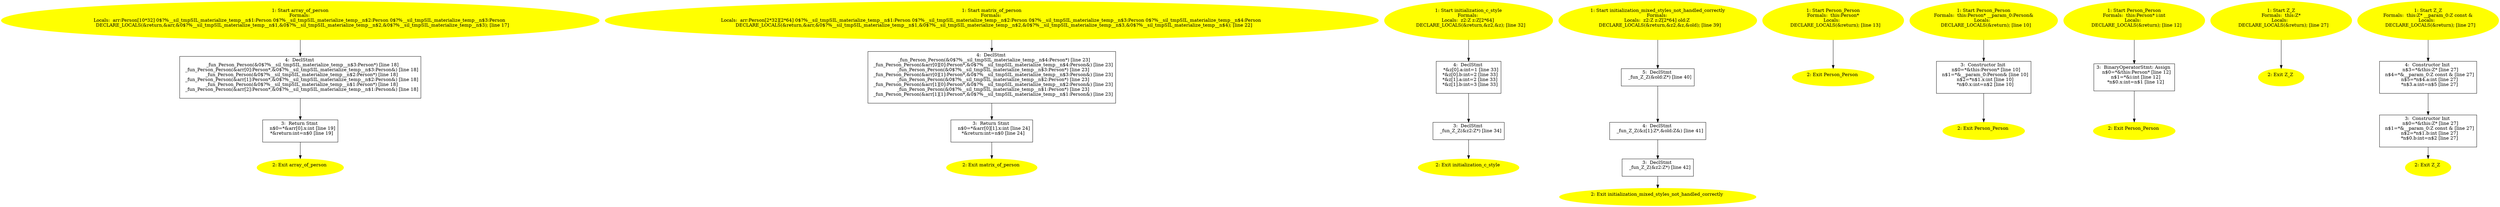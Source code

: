 /* @generated */
digraph iCFG {
"array_of_person#_Z15array_of_personv.7c553fa3272204bd300dabdf4e138df7_1" [label="1: Start array_of_person\nFormals: \nLocals:  arr:Person[10*32] 0$?%__sil_tmpSIL_materialize_temp__n$1:Person 0$?%__sil_tmpSIL_materialize_temp__n$2:Person 0$?%__sil_tmpSIL_materialize_temp__n$3:Person \n   DECLARE_LOCALS(&return,&arr,&0$?%__sil_tmpSIL_materialize_temp__n$1,&0$?%__sil_tmpSIL_materialize_temp__n$2,&0$?%__sil_tmpSIL_materialize_temp__n$3); [line 17]\n " color=yellow style=filled]
	

	 "array_of_person#_Z15array_of_personv.7c553fa3272204bd300dabdf4e138df7_1" -> "array_of_person#_Z15array_of_personv.7c553fa3272204bd300dabdf4e138df7_4" ;
"array_of_person#_Z15array_of_personv.7c553fa3272204bd300dabdf4e138df7_2" [label="2: Exit array_of_person \n  " color=yellow style=filled]
	

"array_of_person#_Z15array_of_personv.7c553fa3272204bd300dabdf4e138df7_3" [label="3:  Return Stmt \n   n$0=*&arr[0].x:int [line 19]\n  *&return:int=n$0 [line 19]\n " shape="box"]
	

	 "array_of_person#_Z15array_of_personv.7c553fa3272204bd300dabdf4e138df7_3" -> "array_of_person#_Z15array_of_personv.7c553fa3272204bd300dabdf4e138df7_2" ;
"array_of_person#_Z15array_of_personv.7c553fa3272204bd300dabdf4e138df7_4" [label="4:  DeclStmt \n   _fun_Person_Person(&0$?%__sil_tmpSIL_materialize_temp__n$3:Person*) [line 18]\n  _fun_Person_Person(&arr[0]:Person*,&0$?%__sil_tmpSIL_materialize_temp__n$3:Person&) [line 18]\n  _fun_Person_Person(&0$?%__sil_tmpSIL_materialize_temp__n$2:Person*) [line 18]\n  _fun_Person_Person(&arr[1]:Person*,&0$?%__sil_tmpSIL_materialize_temp__n$2:Person&) [line 18]\n  _fun_Person_Person(&0$?%__sil_tmpSIL_materialize_temp__n$1:Person*) [line 18]\n  _fun_Person_Person(&arr[2]:Person*,&0$?%__sil_tmpSIL_materialize_temp__n$1:Person&) [line 18]\n " shape="box"]
	

	 "array_of_person#_Z15array_of_personv.7c553fa3272204bd300dabdf4e138df7_4" -> "array_of_person#_Z15array_of_personv.7c553fa3272204bd300dabdf4e138df7_3" ;
"matrix_of_person#_Z16matrix_of_personv.39f4dcf0df55c7259a99fabe8ccde35d_1" [label="1: Start matrix_of_person\nFormals: \nLocals:  arr:Person[2*32][2*64] 0$?%__sil_tmpSIL_materialize_temp__n$1:Person 0$?%__sil_tmpSIL_materialize_temp__n$2:Person 0$?%__sil_tmpSIL_materialize_temp__n$3:Person 0$?%__sil_tmpSIL_materialize_temp__n$4:Person \n   DECLARE_LOCALS(&return,&arr,&0$?%__sil_tmpSIL_materialize_temp__n$1,&0$?%__sil_tmpSIL_materialize_temp__n$2,&0$?%__sil_tmpSIL_materialize_temp__n$3,&0$?%__sil_tmpSIL_materialize_temp__n$4); [line 22]\n " color=yellow style=filled]
	

	 "matrix_of_person#_Z16matrix_of_personv.39f4dcf0df55c7259a99fabe8ccde35d_1" -> "matrix_of_person#_Z16matrix_of_personv.39f4dcf0df55c7259a99fabe8ccde35d_4" ;
"matrix_of_person#_Z16matrix_of_personv.39f4dcf0df55c7259a99fabe8ccde35d_2" [label="2: Exit matrix_of_person \n  " color=yellow style=filled]
	

"matrix_of_person#_Z16matrix_of_personv.39f4dcf0df55c7259a99fabe8ccde35d_3" [label="3:  Return Stmt \n   n$0=*&arr[0][1].x:int [line 24]\n  *&return:int=n$0 [line 24]\n " shape="box"]
	

	 "matrix_of_person#_Z16matrix_of_personv.39f4dcf0df55c7259a99fabe8ccde35d_3" -> "matrix_of_person#_Z16matrix_of_personv.39f4dcf0df55c7259a99fabe8ccde35d_2" ;
"matrix_of_person#_Z16matrix_of_personv.39f4dcf0df55c7259a99fabe8ccde35d_4" [label="4:  DeclStmt \n   _fun_Person_Person(&0$?%__sil_tmpSIL_materialize_temp__n$4:Person*) [line 23]\n  _fun_Person_Person(&arr[0][0]:Person*,&0$?%__sil_tmpSIL_materialize_temp__n$4:Person&) [line 23]\n  _fun_Person_Person(&0$?%__sil_tmpSIL_materialize_temp__n$3:Person*) [line 23]\n  _fun_Person_Person(&arr[0][1]:Person*,&0$?%__sil_tmpSIL_materialize_temp__n$3:Person&) [line 23]\n  _fun_Person_Person(&0$?%__sil_tmpSIL_materialize_temp__n$2:Person*) [line 23]\n  _fun_Person_Person(&arr[1][0]:Person*,&0$?%__sil_tmpSIL_materialize_temp__n$2:Person&) [line 23]\n  _fun_Person_Person(&0$?%__sil_tmpSIL_materialize_temp__n$1:Person*) [line 23]\n  _fun_Person_Person(&arr[1][1]:Person*,&0$?%__sil_tmpSIL_materialize_temp__n$1:Person&) [line 23]\n " shape="box"]
	

	 "matrix_of_person#_Z16matrix_of_personv.39f4dcf0df55c7259a99fabe8ccde35d_4" -> "matrix_of_person#_Z16matrix_of_personv.39f4dcf0df55c7259a99fabe8ccde35d_3" ;
"initialization_c_style#_Z22initialization_c_stylev.6b9bfbb6779ee90799bffc017bfd501e_1" [label="1: Start initialization_c_style\nFormals: \nLocals:  z2:Z z:Z[2*64] \n   DECLARE_LOCALS(&return,&z2,&z); [line 32]\n " color=yellow style=filled]
	

	 "initialization_c_style#_Z22initialization_c_stylev.6b9bfbb6779ee90799bffc017bfd501e_1" -> "initialization_c_style#_Z22initialization_c_stylev.6b9bfbb6779ee90799bffc017bfd501e_4" ;
"initialization_c_style#_Z22initialization_c_stylev.6b9bfbb6779ee90799bffc017bfd501e_2" [label="2: Exit initialization_c_style \n  " color=yellow style=filled]
	

"initialization_c_style#_Z22initialization_c_stylev.6b9bfbb6779ee90799bffc017bfd501e_3" [label="3:  DeclStmt \n   _fun_Z_Z(&z2:Z*) [line 34]\n " shape="box"]
	

	 "initialization_c_style#_Z22initialization_c_stylev.6b9bfbb6779ee90799bffc017bfd501e_3" -> "initialization_c_style#_Z22initialization_c_stylev.6b9bfbb6779ee90799bffc017bfd501e_2" ;
"initialization_c_style#_Z22initialization_c_stylev.6b9bfbb6779ee90799bffc017bfd501e_4" [label="4:  DeclStmt \n   *&z[0].a:int=1 [line 33]\n  *&z[0].b:int=2 [line 33]\n  *&z[1].a:int=2 [line 33]\n  *&z[1].b:int=3 [line 33]\n " shape="box"]
	

	 "initialization_c_style#_Z22initialization_c_stylev.6b9bfbb6779ee90799bffc017bfd501e_4" -> "initialization_c_style#_Z22initialization_c_stylev.6b9bfbb6779ee90799bffc017bfd501e_3" ;
"initialization_mixed_styles_not_handled_correctly#_Z49initialization_mixed_styles_not_handled_correc.e1de50291cecd2ac4e0ba29b88e060a6_1" [label="1: Start initialization_mixed_styles_not_handled_correctly\nFormals: \nLocals:  z2:Z z:Z[2*64] old:Z \n   DECLARE_LOCALS(&return,&z2,&z,&old); [line 39]\n " color=yellow style=filled]
	

	 "initialization_mixed_styles_not_handled_correctly#_Z49initialization_mixed_styles_not_handled_correc.e1de50291cecd2ac4e0ba29b88e060a6_1" -> "initialization_mixed_styles_not_handled_correctly#_Z49initialization_mixed_styles_not_handled_correc.e1de50291cecd2ac4e0ba29b88e060a6_5" ;
"initialization_mixed_styles_not_handled_correctly#_Z49initialization_mixed_styles_not_handled_correc.e1de50291cecd2ac4e0ba29b88e060a6_2" [label="2: Exit initialization_mixed_styles_not_handled_correctly \n  " color=yellow style=filled]
	

"initialization_mixed_styles_not_handled_correctly#_Z49initialization_mixed_styles_not_handled_correc.e1de50291cecd2ac4e0ba29b88e060a6_3" [label="3:  DeclStmt \n   _fun_Z_Z(&z2:Z*) [line 42]\n " shape="box"]
	

	 "initialization_mixed_styles_not_handled_correctly#_Z49initialization_mixed_styles_not_handled_correc.e1de50291cecd2ac4e0ba29b88e060a6_3" -> "initialization_mixed_styles_not_handled_correctly#_Z49initialization_mixed_styles_not_handled_correc.e1de50291cecd2ac4e0ba29b88e060a6_2" ;
"initialization_mixed_styles_not_handled_correctly#_Z49initialization_mixed_styles_not_handled_correc.e1de50291cecd2ac4e0ba29b88e060a6_4" [label="4:  DeclStmt \n   _fun_Z_Z(&z[1]:Z*,&old:Z&) [line 41]\n " shape="box"]
	

	 "initialization_mixed_styles_not_handled_correctly#_Z49initialization_mixed_styles_not_handled_correc.e1de50291cecd2ac4e0ba29b88e060a6_4" -> "initialization_mixed_styles_not_handled_correctly#_Z49initialization_mixed_styles_not_handled_correc.e1de50291cecd2ac4e0ba29b88e060a6_3" ;
"initialization_mixed_styles_not_handled_correctly#_Z49initialization_mixed_styles_not_handled_correc.e1de50291cecd2ac4e0ba29b88e060a6_5" [label="5:  DeclStmt \n   _fun_Z_Z(&old:Z*) [line 40]\n " shape="box"]
	

	 "initialization_mixed_styles_not_handled_correctly#_Z49initialization_mixed_styles_not_handled_correc.e1de50291cecd2ac4e0ba29b88e060a6_5" -> "initialization_mixed_styles_not_handled_correctly#_Z49initialization_mixed_styles_not_handled_correc.e1de50291cecd2ac4e0ba29b88e060a6_4" ;
"Person#Person#{_ZN6PersonC1Ev}.fca41410158a0d3b142755ba12852099_1" [label="1: Start Person_Person\nFormals:  this:Person*\nLocals:  \n   DECLARE_LOCALS(&return); [line 13]\n " color=yellow style=filled]
	

	 "Person#Person#{_ZN6PersonC1Ev}.fca41410158a0d3b142755ba12852099_1" -> "Person#Person#{_ZN6PersonC1Ev}.fca41410158a0d3b142755ba12852099_2" ;
"Person#Person#{_ZN6PersonC1Ev}.fca41410158a0d3b142755ba12852099_2" [label="2: Exit Person_Person \n  " color=yellow style=filled]
	

"Person#Person#{_ZN6PersonC1EOS_|constexpr}.015c6884b1d59eac978c6f842b1b2daa_1" [label="1: Start Person_Person\nFormals:  this:Person* __param_0:Person&\nLocals:  \n   DECLARE_LOCALS(&return); [line 10]\n " color=yellow style=filled]
	

	 "Person#Person#{_ZN6PersonC1EOS_|constexpr}.015c6884b1d59eac978c6f842b1b2daa_1" -> "Person#Person#{_ZN6PersonC1EOS_|constexpr}.015c6884b1d59eac978c6f842b1b2daa_3" ;
"Person#Person#{_ZN6PersonC1EOS_|constexpr}.015c6884b1d59eac978c6f842b1b2daa_2" [label="2: Exit Person_Person \n  " color=yellow style=filled]
	

"Person#Person#{_ZN6PersonC1EOS_|constexpr}.015c6884b1d59eac978c6f842b1b2daa_3" [label="3:  Constructor Init \n   n$0=*&this:Person* [line 10]\n  n$1=*&__param_0:Person& [line 10]\n  n$2=*n$1.x:int [line 10]\n  *n$0.x:int=n$2 [line 10]\n " shape="box"]
	

	 "Person#Person#{_ZN6PersonC1EOS_|constexpr}.015c6884b1d59eac978c6f842b1b2daa_3" -> "Person#Person#{_ZN6PersonC1EOS_|constexpr}.015c6884b1d59eac978c6f842b1b2daa_2" ;
"Person#Person#{_ZN6PersonC1Ei}.ae4ab9567dbdcec9473e806fd3eba789_1" [label="1: Start Person_Person\nFormals:  this:Person* i:int\nLocals:  \n   DECLARE_LOCALS(&return); [line 12]\n " color=yellow style=filled]
	

	 "Person#Person#{_ZN6PersonC1Ei}.ae4ab9567dbdcec9473e806fd3eba789_1" -> "Person#Person#{_ZN6PersonC1Ei}.ae4ab9567dbdcec9473e806fd3eba789_3" ;
"Person#Person#{_ZN6PersonC1Ei}.ae4ab9567dbdcec9473e806fd3eba789_2" [label="2: Exit Person_Person \n  " color=yellow style=filled]
	

"Person#Person#{_ZN6PersonC1Ei}.ae4ab9567dbdcec9473e806fd3eba789_3" [label="3:  BinaryOperatorStmt: Assign \n   n$0=*&this:Person* [line 12]\n  n$1=*&i:int [line 12]\n  *n$0.x:int=n$1 [line 12]\n " shape="box"]
	

	 "Person#Person#{_ZN6PersonC1Ei}.ae4ab9567dbdcec9473e806fd3eba789_3" -> "Person#Person#{_ZN6PersonC1Ei}.ae4ab9567dbdcec9473e806fd3eba789_2" ;
"Z#Z#{_ZN1ZC1Ev}.362f39f5f16ba686c350e11b1a2ddabe_1" [label="1: Start Z_Z\nFormals:  this:Z*\nLocals:  \n   DECLARE_LOCALS(&return); [line 27]\n " color=yellow style=filled]
	

	 "Z#Z#{_ZN1ZC1Ev}.362f39f5f16ba686c350e11b1a2ddabe_1" -> "Z#Z#{_ZN1ZC1Ev}.362f39f5f16ba686c350e11b1a2ddabe_2" ;
"Z#Z#{_ZN1ZC1Ev}.362f39f5f16ba686c350e11b1a2ddabe_2" [label="2: Exit Z_Z \n  " color=yellow style=filled]
	

"Z#Z#{_ZN1ZC1ERKS_|constexpr}.7727904cd44ca65074f2bcc585f9f39a_1" [label="1: Start Z_Z\nFormals:  this:Z* __param_0:Z const &\nLocals:  \n   DECLARE_LOCALS(&return); [line 27]\n " color=yellow style=filled]
	

	 "Z#Z#{_ZN1ZC1ERKS_|constexpr}.7727904cd44ca65074f2bcc585f9f39a_1" -> "Z#Z#{_ZN1ZC1ERKS_|constexpr}.7727904cd44ca65074f2bcc585f9f39a_4" ;
"Z#Z#{_ZN1ZC1ERKS_|constexpr}.7727904cd44ca65074f2bcc585f9f39a_2" [label="2: Exit Z_Z \n  " color=yellow style=filled]
	

"Z#Z#{_ZN1ZC1ERKS_|constexpr}.7727904cd44ca65074f2bcc585f9f39a_3" [label="3:  Constructor Init \n   n$0=*&this:Z* [line 27]\n  n$1=*&__param_0:Z const & [line 27]\n  n$2=*n$1.b:int [line 27]\n  *n$0.b:int=n$2 [line 27]\n " shape="box"]
	

	 "Z#Z#{_ZN1ZC1ERKS_|constexpr}.7727904cd44ca65074f2bcc585f9f39a_3" -> "Z#Z#{_ZN1ZC1ERKS_|constexpr}.7727904cd44ca65074f2bcc585f9f39a_2" ;
"Z#Z#{_ZN1ZC1ERKS_|constexpr}.7727904cd44ca65074f2bcc585f9f39a_4" [label="4:  Constructor Init \n   n$3=*&this:Z* [line 27]\n  n$4=*&__param_0:Z const & [line 27]\n  n$5=*n$4.a:int [line 27]\n  *n$3.a:int=n$5 [line 27]\n " shape="box"]
	

	 "Z#Z#{_ZN1ZC1ERKS_|constexpr}.7727904cd44ca65074f2bcc585f9f39a_4" -> "Z#Z#{_ZN1ZC1ERKS_|constexpr}.7727904cd44ca65074f2bcc585f9f39a_3" ;
}
